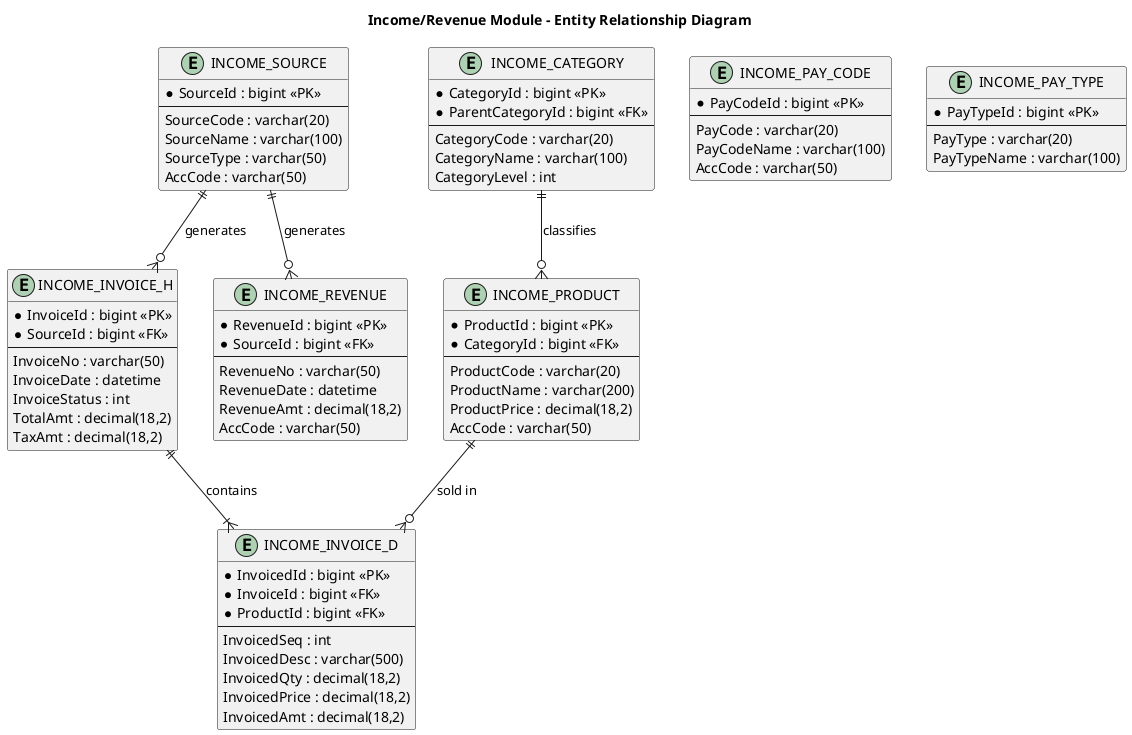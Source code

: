 @startuml
title Income/Revenue Module - Entity Relationship Diagram

entity "INCOME_SOURCE" as source {
  * SourceId : bigint <<PK>>
  --
  SourceCode : varchar(20)
  SourceName : varchar(100)
  SourceType : varchar(50)
  AccCode : varchar(50)
}

entity "INCOME_CATEGORY" as category {
  * CategoryId : bigint <<PK>>
  * ParentCategoryId : bigint <<FK>>
  --
  CategoryCode : varchar(20)
  CategoryName : varchar(100)
  CategoryLevel : int
}

entity "INCOME_PRODUCT" as product {
  * ProductId : bigint <<PK>>
  * CategoryId : bigint <<FK>>
  --
  ProductCode : varchar(20)
  ProductName : varchar(200)
  ProductPrice : decimal(18,2)
  AccCode : varchar(50)
}

entity "INCOME_INVOICE_H" as invoice {
  * InvoiceId : bigint <<PK>>
  * SourceId : bigint <<FK>>
  --
  InvoiceNo : varchar(50)
  InvoiceDate : datetime
  InvoiceStatus : int
  TotalAmt : decimal(18,2)
  TaxAmt : decimal(18,2)
}

entity "INCOME_INVOICE_D" as invoice_d {
  * InvoicedId : bigint <<PK>>
  * InvoiceId : bigint <<FK>>
  * ProductId : bigint <<FK>>
  --
  InvoicedSeq : int
  InvoicedDesc : varchar(500)
  InvoicedQty : decimal(18,2)
  InvoicedPrice : decimal(18,2)
  InvoicedAmt : decimal(18,2)
}

entity "INCOME_REVENUE" as revenue {
  * RevenueId : bigint <<PK>>
  * SourceId : bigint <<FK>>
  --
  RevenueNo : varchar(50)
  RevenueDate : datetime
  RevenueAmt : decimal(18,2)
  AccCode : varchar(50)
}

entity "INCOME_PAY_CODE" as pay_code {
  * PayCodeId : bigint <<PK>>
  --
  PayCode : varchar(20)
  PayCodeName : varchar(100)
  AccCode : varchar(50)
}

entity "INCOME_PAY_TYPE" as pay_type {
  * PayTypeId : bigint <<PK>>
  --
  PayType : varchar(20)
  PayTypeName : varchar(100)
}

source ||--o{ invoice : "generates"
source ||--o{ revenue : "generates"
category ||--o{ product : "classifies"
invoice ||--|{ invoice_d : "contains"
product ||--o{ invoice_d : "sold in"

@enduml
